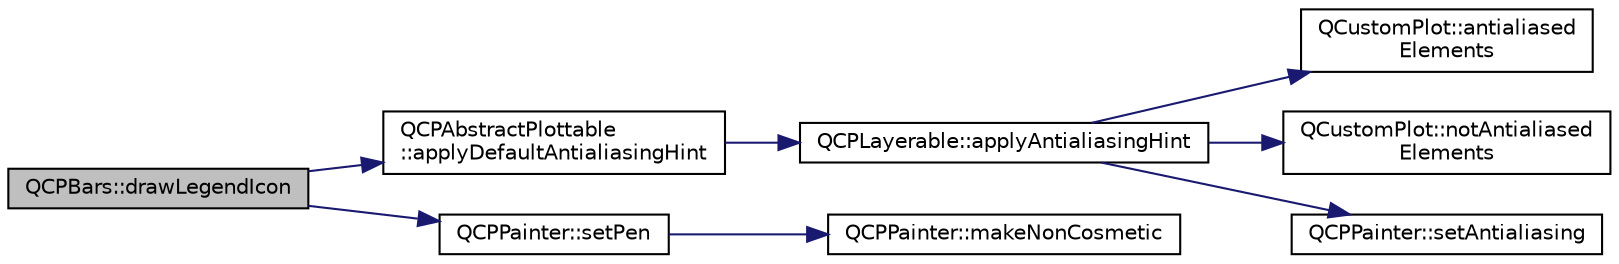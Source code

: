 digraph "QCPBars::drawLegendIcon"
{
 // LATEX_PDF_SIZE
  edge [fontname="Helvetica",fontsize="10",labelfontname="Helvetica",labelfontsize="10"];
  node [fontname="Helvetica",fontsize="10",shape=record];
  rankdir="LR";
  Node1 [label="QCPBars::drawLegendIcon",height=0.2,width=0.4,color="black", fillcolor="grey75", style="filled", fontcolor="black",tooltip=" "];
  Node1 -> Node2 [color="midnightblue",fontsize="10",style="solid",fontname="Helvetica"];
  Node2 [label="QCPAbstractPlottable\l::applyDefaultAntialiasingHint",height=0.2,width=0.4,color="black", fillcolor="white", style="filled",URL="$classQCPAbstractPlottable.html#ac032077fb0db93d6faa3273d02363398",tooltip=" "];
  Node2 -> Node3 [color="midnightblue",fontsize="10",style="solid",fontname="Helvetica"];
  Node3 [label="QCPLayerable::applyAntialiasingHint",height=0.2,width=0.4,color="black", fillcolor="white", style="filled",URL="$classQCPLayerable.html#acb663e375d2d36dc5c55021ee5a2119b",tooltip=" "];
  Node3 -> Node4 [color="midnightblue",fontsize="10",style="solid",fontname="Helvetica"];
  Node4 [label="QCustomPlot::antialiased\lElements",height=0.2,width=0.4,color="black", fillcolor="white", style="filled",URL="$classQCustomPlot.html#a631762eb183aceecee73d30e108641ee",tooltip=" "];
  Node3 -> Node5 [color="midnightblue",fontsize="10",style="solid",fontname="Helvetica"];
  Node5 [label="QCustomPlot::notAntialiased\lElements",height=0.2,width=0.4,color="black", fillcolor="white", style="filled",URL="$classQCustomPlot.html#a75571bc5b2167e83def132fc993091b3",tooltip=" "];
  Node3 -> Node6 [color="midnightblue",fontsize="10",style="solid",fontname="Helvetica"];
  Node6 [label="QCPPainter::setAntialiasing",height=0.2,width=0.4,color="black", fillcolor="white", style="filled",URL="$classQCPPainter.html#aaba1deb9188244d9ea65b035112b4d05",tooltip=" "];
  Node1 -> Node7 [color="midnightblue",fontsize="10",style="solid",fontname="Helvetica"];
  Node7 [label="QCPPainter::setPen",height=0.2,width=0.4,color="black", fillcolor="white", style="filled",URL="$classQCPPainter.html#af9c7a4cd1791403901f8c5b82a150195",tooltip=" "];
  Node7 -> Node8 [color="midnightblue",fontsize="10",style="solid",fontname="Helvetica"];
  Node8 [label="QCPPainter::makeNonCosmetic",height=0.2,width=0.4,color="black", fillcolor="white", style="filled",URL="$classQCPPainter.html#a7e63fbcf47e35c6f2ecd11b8fef7c7d8",tooltip=" "];
}
